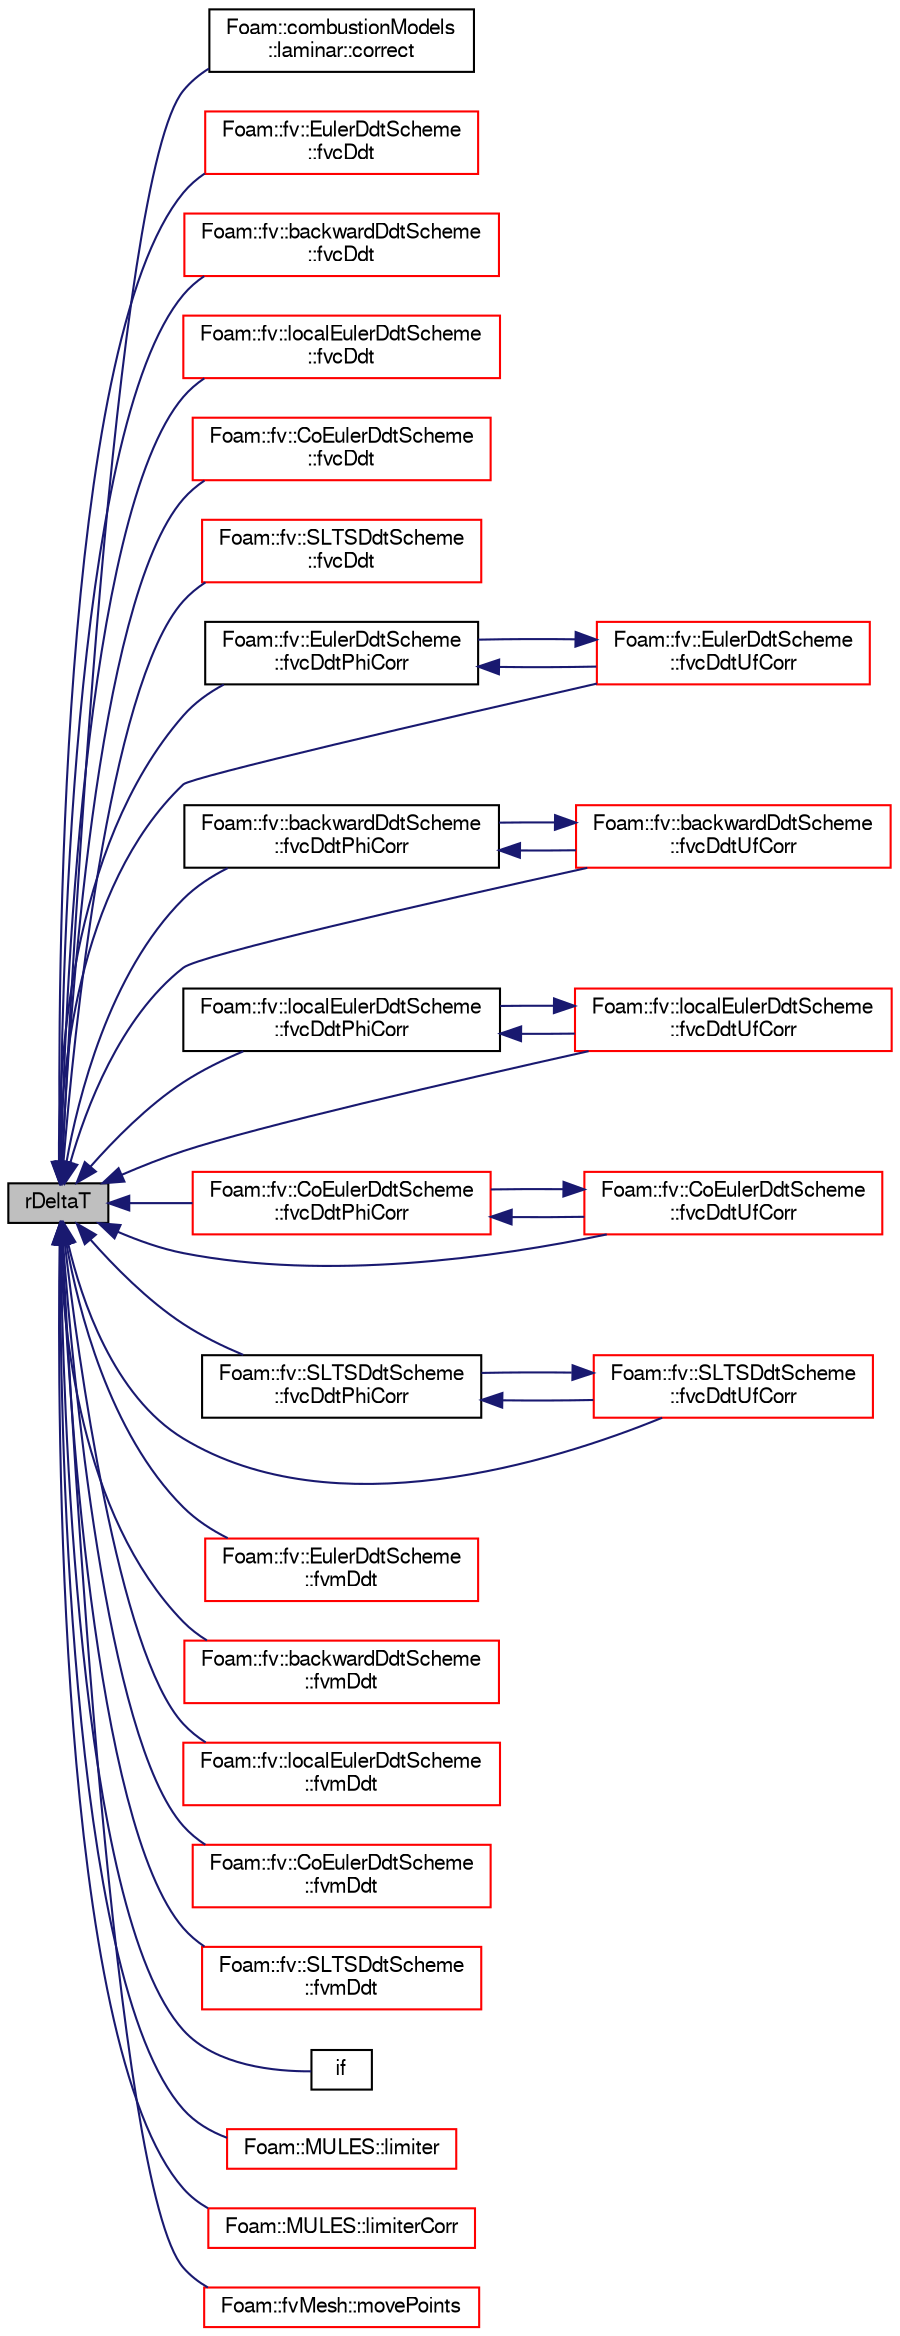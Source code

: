 digraph "rDeltaT"
{
  bgcolor="transparent";
  edge [fontname="FreeSans",fontsize="10",labelfontname="FreeSans",labelfontsize="10"];
  node [fontname="FreeSans",fontsize="10",shape=record];
  rankdir="LR";
  Node1 [label="rDeltaT",height=0.2,width=0.4,color="black", fillcolor="grey75", style="filled", fontcolor="black"];
  Node1 -> Node2 [dir="back",color="midnightblue",fontsize="10",style="solid",fontname="FreeSans"];
  Node2 [label="Foam::combustionModels\l::laminar::correct",height=0.2,width=0.4,color="black",URL="$a21258.html#a3ae44b28050c3aa494c1d8e18cf618c1",tooltip="Correct combustion rate. "];
  Node1 -> Node3 [dir="back",color="midnightblue",fontsize="10",style="solid",fontname="FreeSans"];
  Node3 [label="Foam::fv::EulerDdtScheme\l::fvcDdt",height=0.2,width=0.4,color="red",URL="$a22490.html#a2b9a1541ce06c457e16e2cb676f67e46"];
  Node1 -> Node6 [dir="back",color="midnightblue",fontsize="10",style="solid",fontname="FreeSans"];
  Node6 [label="Foam::fv::backwardDdtScheme\l::fvcDdt",height=0.2,width=0.4,color="red",URL="$a22466.html#a2b9a1541ce06c457e16e2cb676f67e46"];
  Node1 -> Node9 [dir="back",color="midnightblue",fontsize="10",style="solid",fontname="FreeSans"];
  Node9 [label="Foam::fv::localEulerDdtScheme\l::fvcDdt",height=0.2,width=0.4,color="red",URL="$a22494.html#a2b9a1541ce06c457e16e2cb676f67e46"];
  Node1 -> Node12 [dir="back",color="midnightblue",fontsize="10",style="solid",fontname="FreeSans"];
  Node12 [label="Foam::fv::CoEulerDdtScheme\l::fvcDdt",height=0.2,width=0.4,color="red",URL="$a22474.html#a2b9a1541ce06c457e16e2cb676f67e46"];
  Node1 -> Node30 [dir="back",color="midnightblue",fontsize="10",style="solid",fontname="FreeSans"];
  Node30 [label="Foam::fv::SLTSDdtScheme\l::fvcDdt",height=0.2,width=0.4,color="red",URL="$a22498.html#a2b9a1541ce06c457e16e2cb676f67e46"];
  Node1 -> Node33 [dir="back",color="midnightblue",fontsize="10",style="solid",fontname="FreeSans"];
  Node33 [label="Foam::fv::EulerDdtScheme\l::fvcDdtPhiCorr",height=0.2,width=0.4,color="black",URL="$a22490.html#aea5ea010bd642e637a7f3909174cca8c"];
  Node33 -> Node34 [dir="back",color="midnightblue",fontsize="10",style="solid",fontname="FreeSans"];
  Node34 [label="Foam::fv::EulerDdtScheme\l::fvcDdtUfCorr",height=0.2,width=0.4,color="red",URL="$a22490.html#aecbc9f6b271c53137bafd88d71cca898"];
  Node34 -> Node33 [dir="back",color="midnightblue",fontsize="10",style="solid",fontname="FreeSans"];
  Node1 -> Node36 [dir="back",color="midnightblue",fontsize="10",style="solid",fontname="FreeSans"];
  Node36 [label="Foam::fv::backwardDdtScheme\l::fvcDdtPhiCorr",height=0.2,width=0.4,color="black",URL="$a22466.html#a2cd3566b8394e9b51815aef5b764cd33"];
  Node36 -> Node37 [dir="back",color="midnightblue",fontsize="10",style="solid",fontname="FreeSans"];
  Node37 [label="Foam::fv::backwardDdtScheme\l::fvcDdtUfCorr",height=0.2,width=0.4,color="red",URL="$a22466.html#a116ff4bf9de040e220fd93a58feb4e75"];
  Node37 -> Node36 [dir="back",color="midnightblue",fontsize="10",style="solid",fontname="FreeSans"];
  Node1 -> Node39 [dir="back",color="midnightblue",fontsize="10",style="solid",fontname="FreeSans"];
  Node39 [label="Foam::fv::localEulerDdtScheme\l::fvcDdtPhiCorr",height=0.2,width=0.4,color="black",URL="$a22494.html#aa748aa5731e72b3ab6b596a1a3b0cb2d"];
  Node39 -> Node40 [dir="back",color="midnightblue",fontsize="10",style="solid",fontname="FreeSans"];
  Node40 [label="Foam::fv::localEulerDdtScheme\l::fvcDdtUfCorr",height=0.2,width=0.4,color="red",URL="$a22494.html#a7d1c87d08f139bbdfab3842a6cf6cc2f"];
  Node40 -> Node39 [dir="back",color="midnightblue",fontsize="10",style="solid",fontname="FreeSans"];
  Node1 -> Node42 [dir="back",color="midnightblue",fontsize="10",style="solid",fontname="FreeSans"];
  Node42 [label="Foam::fv::CoEulerDdtScheme\l::fvcDdtPhiCorr",height=0.2,width=0.4,color="red",URL="$a22474.html#a33f5cdb166b94225746ffebc3da4f759"];
  Node42 -> Node43 [dir="back",color="midnightblue",fontsize="10",style="solid",fontname="FreeSans"];
  Node43 [label="Foam::fv::CoEulerDdtScheme\l::fvcDdtUfCorr",height=0.2,width=0.4,color="red",URL="$a22474.html#a08cbec5ced869c7c2325e049742bec85"];
  Node43 -> Node42 [dir="back",color="midnightblue",fontsize="10",style="solid",fontname="FreeSans"];
  Node1 -> Node46 [dir="back",color="midnightblue",fontsize="10",style="solid",fontname="FreeSans"];
  Node46 [label="Foam::fv::SLTSDdtScheme\l::fvcDdtPhiCorr",height=0.2,width=0.4,color="black",URL="$a22498.html#a70599a08bad41eec8ff9c5b8b15bdfb4"];
  Node46 -> Node47 [dir="back",color="midnightblue",fontsize="10",style="solid",fontname="FreeSans"];
  Node47 [label="Foam::fv::SLTSDdtScheme\l::fvcDdtUfCorr",height=0.2,width=0.4,color="red",URL="$a22498.html#ad31782971afded9cb24b31ea3d172752"];
  Node47 -> Node46 [dir="back",color="midnightblue",fontsize="10",style="solid",fontname="FreeSans"];
  Node1 -> Node34 [dir="back",color="midnightblue",fontsize="10",style="solid",fontname="FreeSans"];
  Node1 -> Node37 [dir="back",color="midnightblue",fontsize="10",style="solid",fontname="FreeSans"];
  Node1 -> Node40 [dir="back",color="midnightblue",fontsize="10",style="solid",fontname="FreeSans"];
  Node1 -> Node43 [dir="back",color="midnightblue",fontsize="10",style="solid",fontname="FreeSans"];
  Node1 -> Node47 [dir="back",color="midnightblue",fontsize="10",style="solid",fontname="FreeSans"];
  Node1 -> Node49 [dir="back",color="midnightblue",fontsize="10",style="solid",fontname="FreeSans"];
  Node49 [label="Foam::fv::EulerDdtScheme\l::fvmDdt",height=0.2,width=0.4,color="red",URL="$a22490.html#a8602a98a4ac41054bb3dcf8adc93b94b"];
  Node1 -> Node52 [dir="back",color="midnightblue",fontsize="10",style="solid",fontname="FreeSans"];
  Node52 [label="Foam::fv::backwardDdtScheme\l::fvmDdt",height=0.2,width=0.4,color="red",URL="$a22466.html#a8602a98a4ac41054bb3dcf8adc93b94b"];
  Node1 -> Node55 [dir="back",color="midnightblue",fontsize="10",style="solid",fontname="FreeSans"];
  Node55 [label="Foam::fv::localEulerDdtScheme\l::fvmDdt",height=0.2,width=0.4,color="red",URL="$a22494.html#a8602a98a4ac41054bb3dcf8adc93b94b"];
  Node1 -> Node58 [dir="back",color="midnightblue",fontsize="10",style="solid",fontname="FreeSans"];
  Node58 [label="Foam::fv::CoEulerDdtScheme\l::fvmDdt",height=0.2,width=0.4,color="red",URL="$a22474.html#a8602a98a4ac41054bb3dcf8adc93b94b"];
  Node1 -> Node61 [dir="back",color="midnightblue",fontsize="10",style="solid",fontname="FreeSans"];
  Node61 [label="Foam::fv::SLTSDdtScheme\l::fvmDdt",height=0.2,width=0.4,color="red",URL="$a22498.html#a8602a98a4ac41054bb3dcf8adc93b94b"];
  Node1 -> Node64 [dir="back",color="midnightblue",fontsize="10",style="solid",fontname="FreeSans"];
  Node64 [label="if",height=0.2,width=0.4,color="black",URL="$a38438.html#a8b7f998449b569bf0b55d8c54cbac3cc"];
  Node1 -> Node65 [dir="back",color="midnightblue",fontsize="10",style="solid",fontname="FreeSans"];
  Node65 [label="Foam::MULES::limiter",height=0.2,width=0.4,color="red",URL="$a21136.html#ae90eb6b771613f9ffe9bbe814bc2d479"];
  Node1 -> Node94 [dir="back",color="midnightblue",fontsize="10",style="solid",fontname="FreeSans"];
  Node94 [label="Foam::MULES::limiterCorr",height=0.2,width=0.4,color="red",URL="$a21136.html#a38e5d08438513810310daf8913dc4917"];
  Node1 -> Node101 [dir="back",color="midnightblue",fontsize="10",style="solid",fontname="FreeSans"];
  Node101 [label="Foam::fvMesh::movePoints",height=0.2,width=0.4,color="red",URL="$a22766.html#a3693c648bea2e99054cbbb75d4bf4e4d",tooltip="Move points, returns volumes swept by faces in motion. "];
}
